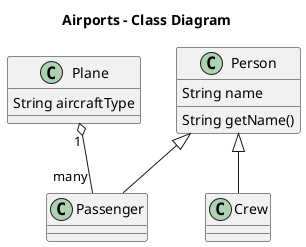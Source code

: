 @startuml


title Airports - Class Diagram

class Passenger {
}

class Person {
  String name
  String getName()
}

class Passenger {

}

class Crew {

}

class Plane {
  String aircraftType
}

Person <|-- Passenger
Person <|-- Crew

Plane "1" o-- "many" Passenger

@enduml
